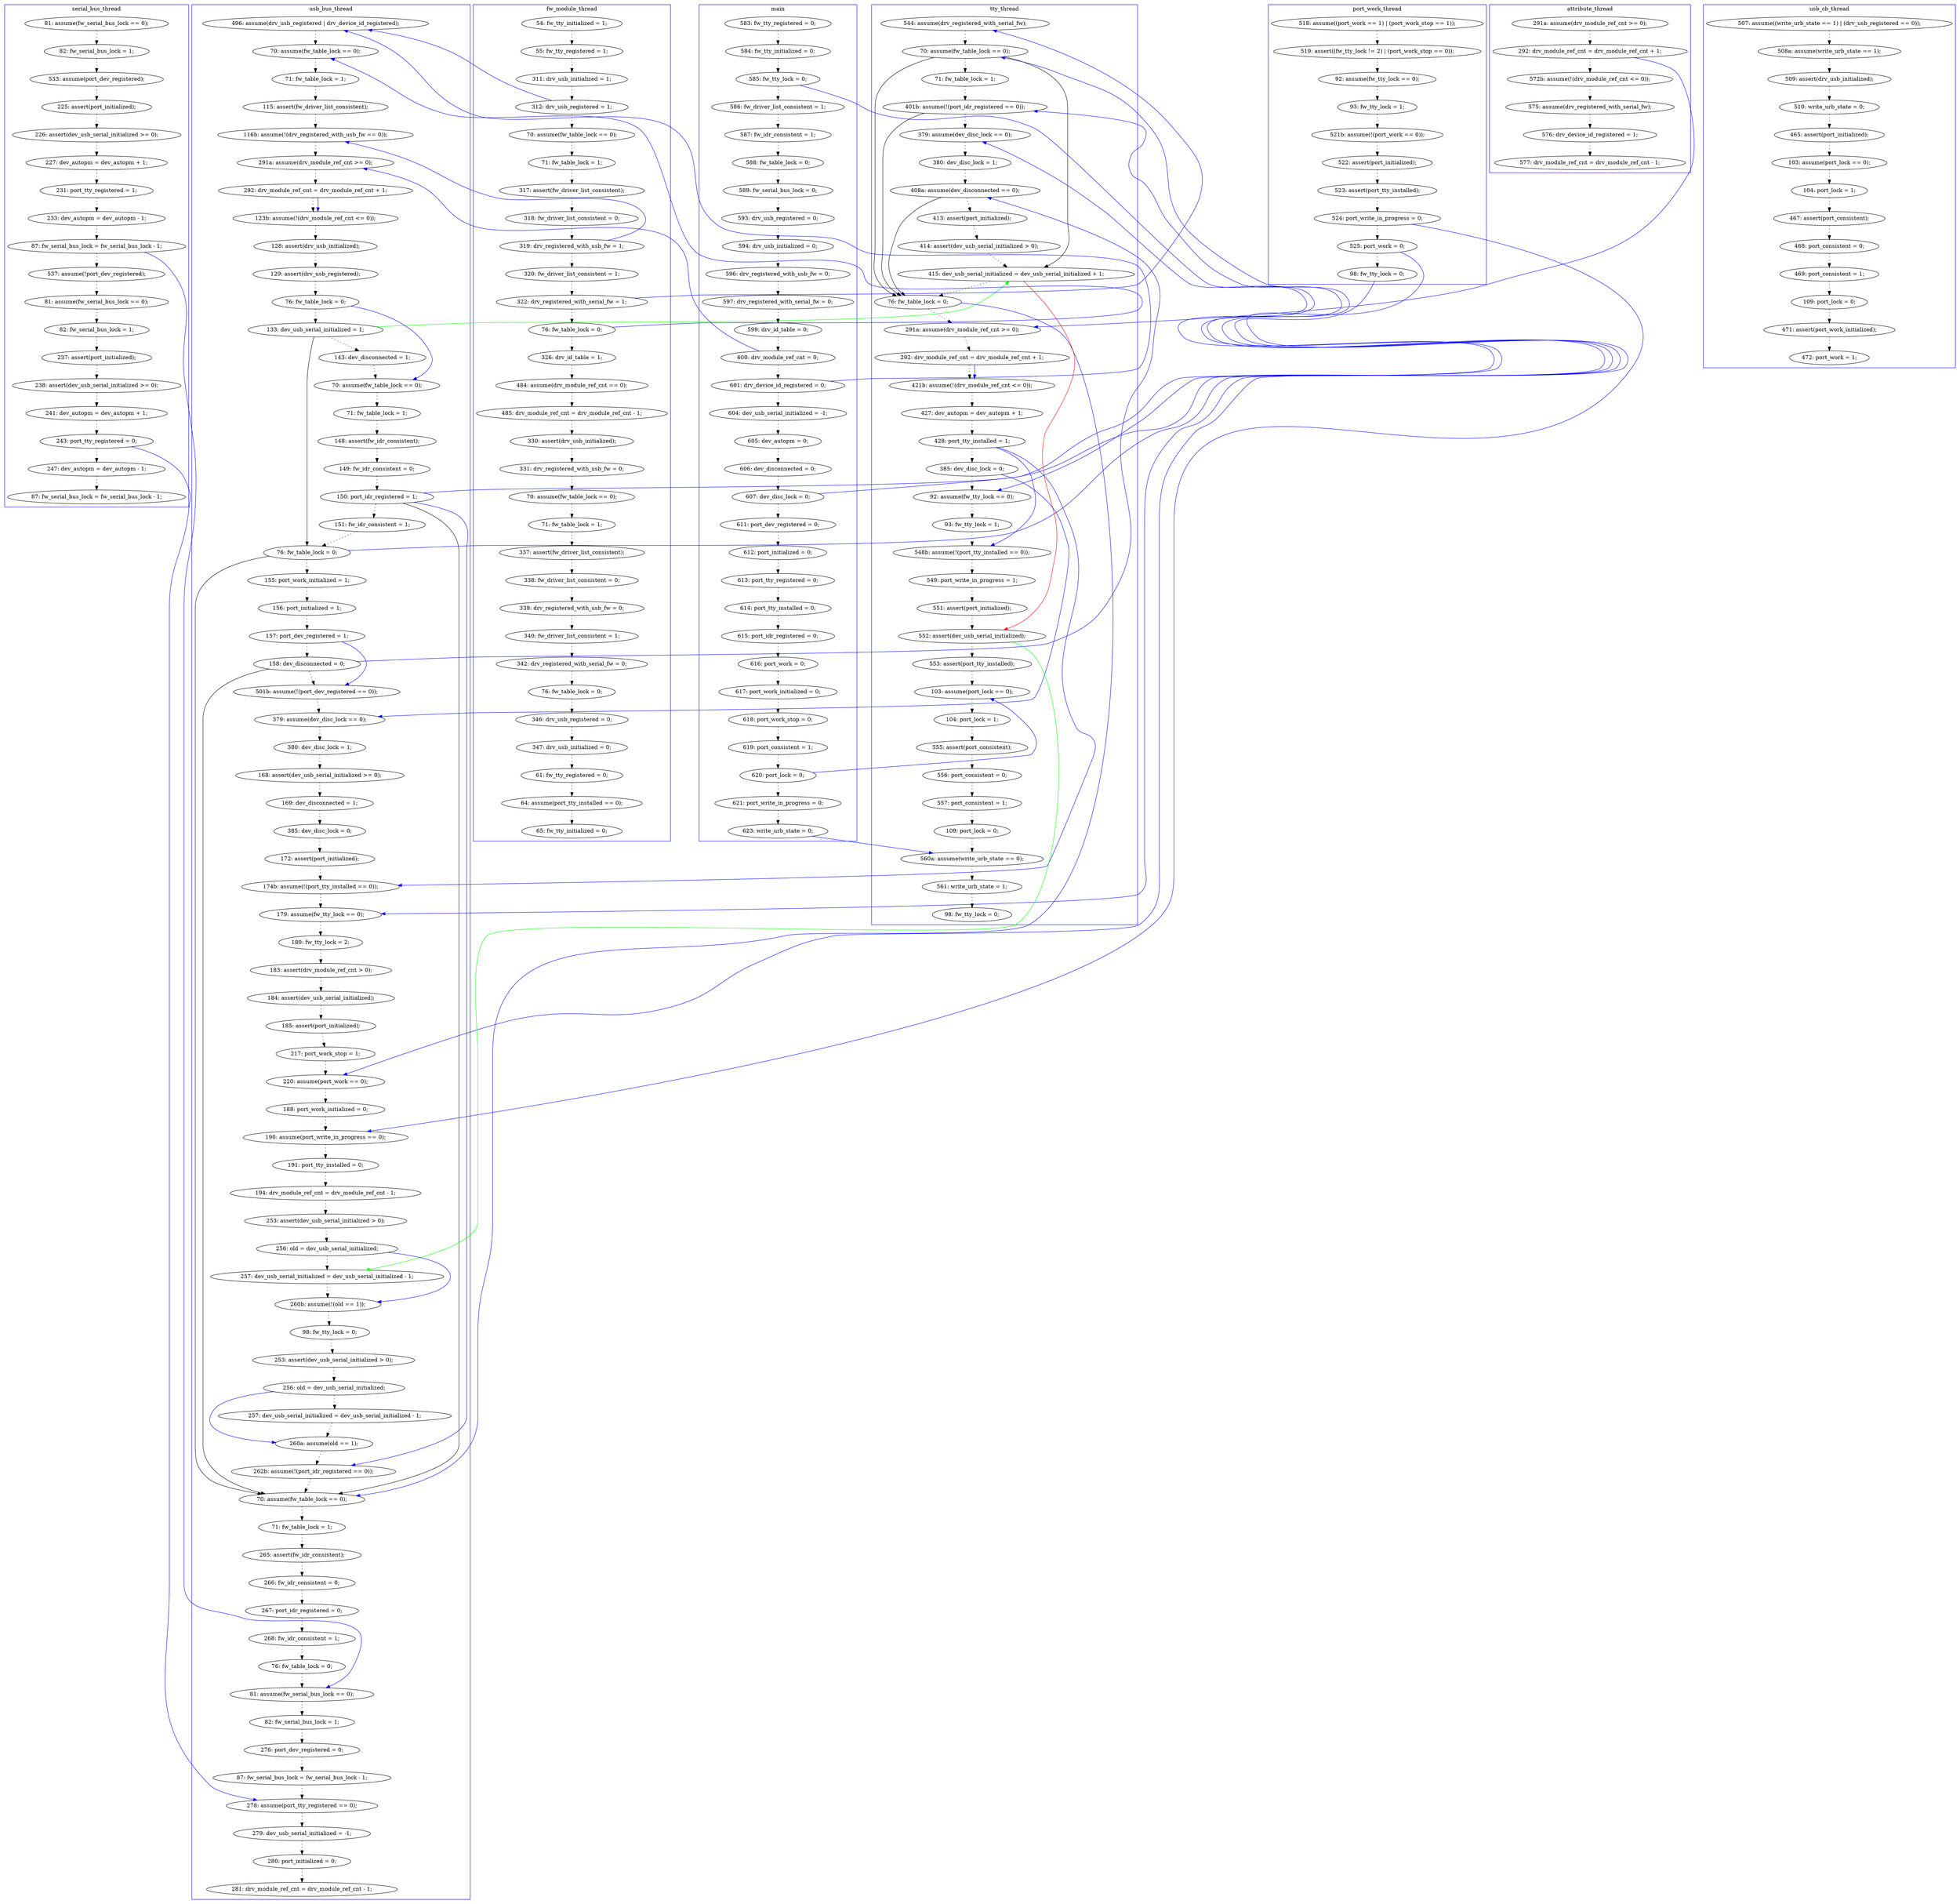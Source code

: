 digraph ProofObject {
	211 -> 212 [style = dotted, color = black]
	210 -> 211 [style = dotted, color = black]
	22 -> 23 [style = dotted, color = black]
	15 -> 16 [style = dotted, color = black]
	55 -> 57 [style = dotted, color = black]
	117 -> 121 [style = dotted, color = black]
	226 -> 230 [style = dotted, color = black]
	28 -> 29 [style = dotted, color = black]
	187 -> 191 [style = dotted, color = black]
	92 -> 93 [style = dotted, color = black]
	363 -> 364 [style = dotted, color = black]
	143 -> 147 [style = dotted, color = black]
	404 -> 405 [style = dotted, color = black]
	16 -> 17 [style = dotted, color = black]
	5 -> 6 [style = dotted, color = black]
	281 -> 282 [style = dotted, color = black]
	187 -> 200 [color = Blue, constraint = false]
	234 -> 236 [style = dotted, color = black]
	137 -> 169 [color = Blue, constraint = false]
	248 -> 249 [style = dotted, color = black]
	162 -> 325 [color = Blue, constraint = false]
	201 -> 202 [style = dotted, color = black]
	398 -> 399 [style = dotted, color = black]
	162 -> 169 [style = dotted, color = black]
	98 -> 121 [color = Black]
	40 -> 41 [style = dotted, color = black]
	116 -> 325 [color = Black]
	27 -> 28 [style = dotted, color = black]
	264 -> 269 [style = dotted, color = black]
	174 -> 184 [style = dotted, color = black]
	317 -> 320 [color = Blue, constraint = false]
	274 -> 277 [style = dotted, color = black]
	285 -> 286 [style = dotted, color = black]
	142 -> 156 [color = Blue, constraint = false]
	253 -> 255 [style = dotted, color = black]
	274 -> 286 [color = Blue, constraint = false]
	80 -> 84 [style = dotted, color = black]
	330 -> 331 [style = dotted, color = black]
	203 -> 297 [color = Green, constraint = false]
	288 -> 289 [style = dotted, color = black]
	361 -> 363 [style = dotted, color = black]
	270 -> 278 [style = dotted, color = black]
	170 -> 173 [style = dotted, color = black]
	245 -> 246 [style = dotted, color = black]
	14 -> 79 [color = Blue, constraint = false]
	12 -> 13 [style = dotted, color = black]
	63 -> 66 [style = dotted, color = black]
	320 -> 322 [style = dotted, color = black]
	410 -> 411 [style = dotted, color = black]
	84 -> 92 [style = dotted, color = black]
	411 -> 415 [style = dotted, color = black]
	352 -> 356 [style = dotted, color = black]
	317 -> 318 [style = dotted, color = black]
	375 -> 376 [style = dotted, color = black]
	184 -> 185 [style = dotted, color = black]
	25 -> 26 [style = dotted, color = black]
	136 -> 137 [style = dotted, color = black]
	69 -> 71 [style = dotted, color = black]
	354 -> 367 [style = dotted, color = black]
	197 -> 200 [style = dotted, color = black]
	73 -> 79 [style = dotted, color = black]
	80 -> 84 [color = Blue, constraint = false]
	158 -> 159 [style = dotted, color = black]
	115 -> 116 [style = dotted, color = black]
	258 -> 259 [style = dotted, color = black]
	19 -> 152 [color = Blue, constraint = false]
	367 -> 369 [style = dotted, color = black]
	241 -> 245 [style = dotted, color = black]
	159 -> 203 [color = Red, constraint = false]
	29 -> 207 [color = Blue, constraint = false]
	156 -> 162 [color = Black]
	297 -> 299 [style = dotted, color = black]
	237 -> 265 [style = dotted, color = black]
	215 -> 219 [style = dotted, color = black]
	71 -> 73 [style = dotted, color = black]
	123 -> 162 [color = Black]
	263 -> 264 [style = dotted, color = black]
	187 -> 270 [color = Blue, constraint = false]
	401 -> 402 [style = dotted, color = black]
	408 -> 410 [style = dotted, color = black]
	29 -> 30 [style = dotted, color = black]
	191 -> 196 [style = dotted, color = black]
	295 -> 296 [style = dotted, color = black]
	142 -> 325 [color = Black]
	54 -> 55 [style = dotted, color = black]
	31 -> 219 [color = Blue, constraint = false]
	271 -> 272 [style = dotted, color = black]
	24 -> 25 [style = dotted, color = black]
	153 -> 156 [style = dotted, color = black]
	403 -> 404 [style = dotted, color = black]
	75 -> 123 [style = dotted, color = black]
	329 -> 330 [style = dotted, color = black]
	66 -> 138 [style = dotted, color = black]
	282 -> 285 [style = dotted, color = black]
	3 -> 4 [style = dotted, color = black]
	246 -> 248 [style = dotted, color = black]
	291 -> 295 [style = dotted, color = black]
	416 -> 417 [style = dotted, color = black]
	125 -> 128 [style = dotted, color = black]
	203 -> 204 [style = dotted, color = black]
	15 -> 52 [color = Blue, constraint = false]
	14 -> 15 [style = dotted, color = black]
	141 -> 143 [style = dotted, color = black]
	200 -> 201 [style = dotted, color = black]
	346 -> 347 [style = dotted, color = black]
	19 -> 20 [style = dotted, color = black]
	121 -> 125 [style = dotted, color = black]
	207 -> 208 [style = dotted, color = black]
	130 -> 142 [style = dotted, color = black]
	129 -> 152 [style = dotted, color = black]
	17 -> 18 [style = dotted, color = black]
	66 -> 68 [color = Blue, constraint = false]
	369 -> 373 [style = dotted, color = black]
	185 -> 188 [style = dotted, color = black]
	116 -> 322 [color = Blue, constraint = false]
	243 -> 352 [style = dotted, color = black]
	48 -> 52 [color = Blue, constraint = false]
	204 -> 207 [style = dotted, color = black]
	58 -> 60 [style = dotted, color = black]
	21 -> 22 [style = dotted, color = black]
	186 -> 187 [style = dotted, color = black]
	9 -> 10 [style = dotted, color = black]
	279 -> 280 [style = dotted, color = black]
	273 -> 274 [style = dotted, color = black]
	405 -> 408 [style = dotted, color = black]
	111 -> 114 [style = dotted, color = black]
	60 -> 73 [color = Blue, constraint = false]
	2 -> 3 [style = dotted, color = black]
	8 -> 9 [style = dotted, color = black]
	121 -> 123 [color = Blue, constraint = false]
	357 -> 361 [style = dotted, color = black]
	47 -> 48 [style = dotted, color = black]
	229 -> 234 [style = dotted, color = black]
	57 -> 58 [style = dotted, color = black]
	365 -> 371 [style = dotted, color = black]
	175 -> 225 [style = dotted, color = black]
	299 -> 303 [style = dotted, color = black]
	273 -> 289 [color = Blue, constraint = false]
	395 -> 398 [style = dotted, color = black]
	303 -> 316 [style = dotted, color = black]
	159 -> 162 [style = dotted, color = black]
	62 -> 63 [style = dotted, color = black]
	98 -> 107 [style = dotted, color = black]
	128 -> 130 [style = dotted, color = black]
	100 -> 101 [style = dotted, color = black]
	334 -> 346 [style = dotted, color = black]
	399 -> 401 [style = dotted, color = black]
	26 -> 27 [style = dotted, color = black]
	402 -> 403 [style = dotted, color = black]
	157 -> 158 [style = dotted, color = black]
	415 -> 416 [style = dotted, color = black]
	68 -> 69 [style = dotted, color = black]
	326 -> 328 [style = dotted, color = black]
	116 -> 117 [style = dotted, color = black]
	259 -> 263 [style = dotted, color = black]
	6 -> 7 [style = dotted, color = black]
	147 -> 148 [style = dotted, color = black]
	173 -> 186 [style = dotted, color = black]
	290 -> 291 [style = dotted, color = black]
	96 -> 98 [style = dotted, color = black]
	170 -> 173 [color = Blue, constraint = false]
	225 -> 226 [style = dotted, color = black]
	129 -> 162 [color = Black]
	134 -> 141 [style = dotted, color = black]
	101 -> 131 [style = dotted, color = black]
	123 -> 159 [color = Black]
	191 -> 225 [color = Blue, constraint = false]
	373 -> 374 [style = dotted, color = black]
	137 -> 174 [style = dotted, color = black]
	110 -> 111 [style = dotted, color = black]
	107 -> 110 [style = dotted, color = black]
	328 -> 329 [style = dotted, color = black]
	116 -> 129 [color = Blue, constraint = false]
	222 -> 229 [style = dotted, color = black]
	289 -> 290 [style = dotted, color = black]
	269 -> 271 [style = dotted, color = black]
	98 -> 159 [color = Green, constraint = false]
	393 -> 395 [style = dotted, color = black]
	18 -> 19 [style = dotted, color = black]
	60 -> 62 [style = dotted, color = black]
	96 -> 110 [color = Blue, constraint = false]
	41 -> 47 [style = dotted, color = black]
	250 -> 253 [style = dotted, color = black]
	23 -> 24 [style = dotted, color = black]
	196 -> 197 [style = dotted, color = black]
	356 -> 357 [style = dotted, color = black]
	11 -> 12 [style = dotted, color = black]
	272 -> 273 [style = dotted, color = black]
	243 -> 346 [color = Blue, constraint = false]
	4 -> 196 [color = Blue, constraint = false]
	30 -> 31 [style = dotted, color = black]
	169 -> 170 [style = dotted, color = black]
	325 -> 326 [style = dotted, color = black]
	93 -> 96 [style = dotted, color = black]
	212 -> 215 [style = dotted, color = black]
	20 -> 21 [style = dotted, color = black]
	124 -> 129 [style = dotted, color = black]
	236 -> 241 [style = dotted, color = black]
	249 -> 250 [style = dotted, color = black]
	364 -> 365 [style = dotted, color = black]
	148 -> 243 [style = dotted, color = black]
	286 -> 288 [style = dotted, color = black]
	265 -> 270 [style = dotted, color = black]
	316 -> 317 [style = dotted, color = black]
	48 -> 54 [style = dotted, color = black]
	318 -> 320 [style = dotted, color = black]
	121 -> 325 [color = Black]
	131 -> 134 [style = dotted, color = black]
	114 -> 115 [style = dotted, color = black]
	7 -> 8 [style = dotted, color = black]
	4 -> 5 [style = dotted, color = black]
	231 -> 237 [style = dotted, color = black]
	296 -> 297 [style = dotted, color = black]
	365 -> 367 [color = Blue, constraint = false]
	280 -> 281 [style = dotted, color = black]
	156 -> 157 [style = dotted, color = black]
	152 -> 153 [style = dotted, color = black]
	278 -> 279 [style = dotted, color = black]
	79 -> 80 [style = dotted, color = black]
	376 -> 393 [style = dotted, color = black]
	347 -> 349 [style = dotted, color = black]
	331 -> 334 [style = dotted, color = black]
	220 -> 232 [style = dotted, color = black]
	219 -> 220 [style = dotted, color = black]
	13 -> 14 [style = dotted, color = black]
	230 -> 231 [style = dotted, color = black]
	349 -> 354 [style = dotted, color = black]
	371 -> 381 [style = dotted, color = black]
	123 -> 124 [style = dotted, color = black]
	255 -> 257 [style = dotted, color = black]
	142 -> 175 [style = dotted, color = black]
	63 -> 75 [color = Blue, constraint = false]
	202 -> 203 [style = dotted, color = black]
	322 -> 325 [style = dotted, color = black]
	10 -> 11 [style = dotted, color = black]
	296 -> 299 [color = Blue, constraint = false]
	130 -> 175 [color = Blue, constraint = false]
	138 -> 375 [style = dotted, color = black]
	208 -> 210 [style = dotted, color = black]
	52 -> 68 [style = dotted, color = black]
	277 -> 278 [color = Blue, constraint = false]
	subgraph cluster5 {
		label = attribute_thread
		color = blue
		185  [label = "576: drv_device_id_registered = 1;"]
		188  [label = "577: drv_module_ref_cnt = drv_module_ref_cnt - 1;"]
		184  [label = "575: assume(drv_registered_with_serial_fw);"]
		136  [label = "291a: assume(drv_module_ref_cnt >= 0);"]
		174  [label = "572b: assume(!(drv_module_ref_cnt <= 0));"]
		137  [label = "292: drv_module_ref_cnt = drv_module_ref_cnt + 1;"]
	}
	subgraph cluster0 {
		label = main
		color = blue
		13  [label = "599: drv_id_table = 0;"]
		14  [label = "600: drv_module_ref_cnt = 0;"]
		27  [label = "618: port_work_stop = 0;"]
		2  [label = "583: fw_tty_registered = 0;"]
		30  [label = "621: port_write_in_progress = 0;"]
		5  [label = "586: fw_driver_list_consistent = 1;"]
		7  [label = "588: fw_table_lock = 0;"]
		31  [label = "623: write_urb_state = 0;"]
		9  [label = "593: drv_usb_registered = 0;"]
		12  [label = "597: drv_registered_with_serial_fw = 0;"]
		15  [label = "601: drv_device_id_registered = 0;"]
		16  [label = "604: dev_usb_serial_initialized = -1;"]
		3  [label = "584: fw_tty_initialized = 0;"]
		20  [label = "611: port_dev_registered = 0;"]
		18  [label = "606: dev_disconnected = 0;"]
		10  [label = "594: drv_usb_initialized = 0;"]
		8  [label = "589: fw_serial_bus_lock = 0;"]
		11  [label = "596: drv_registered_with_usb_fw = 0;"]
		25  [label = "616: port_work = 0;"]
		24  [label = "615: port_idr_registered = 0;"]
		26  [label = "617: port_work_initialized = 0;"]
		21  [label = "612: port_initialized = 0;"]
		22  [label = "613: port_tty_registered = 0;"]
		19  [label = "607: dev_disc_lock = 0;"]
		28  [label = "619: port_consistent = 1;"]
		4  [label = "585: fw_tty_lock = 0;"]
		6  [label = "587: fw_idr_consistent = 1;"]
		17  [label = "605: dev_autopm = 0;"]
		29  [label = "620: port_lock = 0;"]
		23  [label = "614: port_tty_installed = 0;"]
	}
	subgraph cluster6 {
		label = usb_cb_thread
		color = blue
		249  [label = "468: port_consistent = 0;"]
		241  [label = "465: assert(port_initialized);"]
		248  [label = "467: assert(port_consistent);"]
		246  [label = "104: port_lock = 1;"]
		257  [label = "472: port_work = 1;"]
		245  [label = "103: assume(port_lock == 0);"]
		222  [label = "507: assume((write_urb_state == 1) | (drv_usb_registered == 0));"]
		255  [label = "471: assert(port_work_initialized);"]
		253  [label = "109: port_lock = 0;"]
		229  [label = "508a: assume(write_urb_state == 1);"]
		250  [label = "469: port_consistent = 1;"]
		236  [label = "510: write_urb_state = 0;"]
		234  [label = "509: assert(drv_usb_initialized);"]
	}
	subgraph cluster7 {
		label = port_work_thread
		color = blue
		271  [label = "522: assert(port_initialized);"]
		259  [label = "519: assert((fw_tty_lock != 2) | (port_work_stop == 0));"]
		263  [label = "92: assume(fw_tty_lock == 0);"]
		277  [label = "98: fw_tty_lock = 0;"]
		269  [label = "521b: assume(!(port_work == 0));"]
		272  [label = "523: assert(port_tty_installed);"]
		264  [label = "93: fw_tty_lock = 1;"]
		273  [label = "524: port_write_in_progress = 0;"]
		258  [label = "518: assume((port_work == 1) | (port_work_stop == 1));"]
		274  [label = "525: port_work = 0;"]
	}
	subgraph cluster3 {
		label = serial_bus_thread
		color = blue
		243  [label = "87: fw_serial_bus_lock = fw_serial_bus_lock - 1;"]
		371  [label = "247: dev_autopm = dev_autopm - 1;"]
		131  [label = "533: assume(port_dev_registered);"]
		134  [label = "225: assert(port_initialized);"]
		141  [label = "226: assert(dev_usb_serial_initialized >= 0);"]
		364  [label = "241: dev_autopm = dev_autopm + 1;"]
		361  [label = "237: assert(port_initialized);"]
		365  [label = "243: port_tty_registered = 0;"]
		357  [label = "82: fw_serial_bus_lock = 1;"]
		381  [label = "87: fw_serial_bus_lock = fw_serial_bus_lock - 1;"]
		101  [label = "82: fw_serial_bus_lock = 1;"]
		356  [label = "81: assume(fw_serial_bus_lock == 0);"]
		148  [label = "233: dev_autopm = dev_autopm - 1;"]
		363  [label = "238: assert(dev_usb_serial_initialized >= 0);"]
		100  [label = "81: assume(fw_serial_bus_lock == 0);"]
		143  [label = "227: dev_autopm = dev_autopm + 1;"]
		352  [label = "537: assume(!port_dev_registered);"]
		147  [label = "231: port_tty_registered = 1;"]
	}
	subgraph cluster1 {
		label = fw_module_thread
		color = blue
		66  [label = "76: fw_table_lock = 0;"]
		375  [label = "484: assume(drv_module_ref_cnt == 0);"]
		41  [label = "55: fw_tty_registered = 1;"]
		57  [label = "317: assert(fw_driver_list_consistent);"]
		47  [label = "311: drv_usb_initialized = 1;"]
		399  [label = "71: fw_table_lock = 1;"]
		40  [label = "54: fw_tty_initialized = 1;"]
		417  [label = "65: fw_tty_initialized = 0;"]
		58  [label = "318: fw_driver_list_consistent = 0;"]
		395  [label = "331: drv_registered_with_usb_fw = 0;"]
		411  [label = "347: drv_usb_initialized = 0;"]
		60  [label = "319: drv_registered_with_usb_fw = 1;"]
		63  [label = "322: drv_registered_with_serial_fw = 1;"]
		410  [label = "346: drv_usb_registered = 0;"]
		138  [label = "326: drv_id_table = 1;"]
		55  [label = "71: fw_table_lock = 1;"]
		398  [label = "70: assume(fw_table_lock == 0);"]
		54  [label = "70: assume(fw_table_lock == 0);"]
		408  [label = "76: fw_table_lock = 0;"]
		402  [label = "338: fw_driver_list_consistent = 0;"]
		404  [label = "340: fw_driver_list_consistent = 1;"]
		62  [label = "320: fw_driver_list_consistent = 1;"]
		401  [label = "337: assert(fw_driver_list_consistent);"]
		405  [label = "342: drv_registered_with_serial_fw = 0;"]
		415  [label = "61: fw_tty_registered = 0;"]
		403  [label = "339: drv_registered_with_usb_fw = 0;"]
		416  [label = "64: assume(port_tty_installed == 0);"]
		393  [label = "330: assert(drv_usb_initialized);"]
		48  [label = "312: drv_usb_registered = 1;"]
		376  [label = "485: drv_module_ref_cnt = drv_module_ref_cnt - 1;"]
	}
	subgraph cluster4 {
		label = tty_thread
		color = blue
		169  [label = "291a: assume(drv_module_ref_cnt >= 0);"]
		75  [label = "544: assume(drv_registered_with_serial_fw);"]
		156  [label = "408a: assume(dev_disconnected == 0);"]
		159  [label = "415: dev_usb_serial_initialized = dev_usb_serial_initialized + 1;"]
		153  [label = "380: dev_disc_lock = 1;"]
		162  [label = "76: fw_table_lock = 0;"]
		208  [label = "104: port_lock = 1;"]
		170  [label = "292: drv_module_ref_cnt = drv_module_ref_cnt + 1;"]
		173  [label = "421b: assume(!(drv_module_ref_cnt <= 0));"]
		211  [label = "556: port_consistent = 0;"]
		210  [label = "555: assert(port_consistent);"]
		187  [label = "428: port_tty_installed = 1;"]
		232  [label = "98: fw_tty_lock = 0;"]
		157  [label = "413: assert(port_initialized);"]
		207  [label = "103: assume(port_lock == 0);"]
		219  [label = "560a: assume(write_urb_state == 0);"]
		202  [label = "551: assert(port_initialized);"]
		123  [label = "70: assume(fw_table_lock == 0);"]
		196  [label = "92: assume(fw_tty_lock == 0);"]
		197  [label = "93: fw_tty_lock = 1;"]
		215  [label = "109: port_lock = 0;"]
		124  [label = "71: fw_table_lock = 1;"]
		204  [label = "553: assert(port_tty_installed);"]
		212  [label = "557: port_consistent = 1;"]
		203  [label = "552: assert(dev_usb_serial_initialized);"]
		152  [label = "379: assume(dev_disc_lock == 0);"]
		201  [label = "549: port_write_in_progress = 1;"]
		129  [label = "401b: assume(!(port_idr_registered == 0));"]
		191  [label = "385: dev_disc_lock = 0;"]
		220  [label = "561: write_urb_state = 1;"]
		186  [label = "427: dev_autopm = dev_autopm + 1;"]
		200  [label = "548b: assume(!(port_tty_installed == 0));"]
		158  [label = "414: assert(dev_usb_serial_initialized > 0);"]
	}
	subgraph cluster2 {
		label = usb_bus_thread
		color = blue
		316  [label = "253: assert(dev_usb_serial_initialized > 0);"]
		270  [label = "174b: assume(!(port_tty_installed == 0));"]
		334  [label = "76: fw_table_lock = 0;"]
		325  [label = "70: assume(fw_table_lock == 0);"]
		346  [label = "81: assume(fw_serial_bus_lock == 0);"]
		142  [label = "158: dev_disconnected = 0;"]
		281  [label = "184: assert(dev_usb_serial_initialized);"]
		114  [label = "148: assert(fw_idr_consistent);"]
		52  [label = "496: assume(drv_usb_registered | drv_device_id_registered);"]
		322  [label = "262b: assume(!(port_idr_registered == 0));"]
		290  [label = "191: port_tty_installed = 0;"]
		130  [label = "157: port_dev_registered = 1;"]
		320  [label = "260a: assume(old == 1);"]
		84  [label = "123b: assume(!(drv_module_ref_cnt <= 0));"]
		367  [label = "278: assume(port_tty_registered == 0);"]
		230  [label = "168: assert(dev_usb_serial_initialized >= 0);"]
		115  [label = "149: fw_idr_consistent = 0;"]
		92  [label = "128: assert(drv_usb_initialized);"]
		98  [label = "133: dev_usb_serial_initialized = 1;"]
		373  [label = "280: port_initialized = 0;"]
		80  [label = "292: drv_module_ref_cnt = drv_module_ref_cnt + 1;"]
		117  [label = "151: fw_idr_consistent = 1;"]
		326  [label = "71: fw_table_lock = 1;"]
		288  [label = "188: port_work_initialized = 0;"]
		299  [label = "260b: assume(!(old == 1));"]
		330  [label = "267: port_idr_registered = 0;"]
		69  [label = "71: fw_table_lock = 1;"]
		297  [label = "257: dev_usb_serial_initialized = dev_usb_serial_initialized - 1;"]
		231  [label = "169: dev_disconnected = 1;"]
		175  [label = "501b: assume(!(port_dev_registered == 0));"]
		121  [label = "76: fw_table_lock = 0;"]
		265  [label = "172: assert(port_initialized);"]
		329  [label = "266: fw_idr_consistent = 0;"]
		110  [label = "70: assume(fw_table_lock == 0);"]
		116  [label = "150: port_idr_registered = 1;"]
		369  [label = "279: dev_usb_serial_initialized = -1;"]
		286  [label = "220: assume(port_work == 0);"]
		79  [label = "291a: assume(drv_module_ref_cnt >= 0);"]
		354  [label = "87: fw_serial_bus_lock = fw_serial_bus_lock - 1;"]
		107  [label = "143: dev_disconnected = 1;"]
		128  [label = "156: port_initialized = 1;"]
		303  [label = "98: fw_tty_lock = 0;"]
		347  [label = "82: fw_serial_bus_lock = 1;"]
		125  [label = "155: port_work_initialized = 1;"]
		111  [label = "71: fw_table_lock = 1;"]
		295  [label = "253: assert(dev_usb_serial_initialized > 0);"]
		96  [label = "76: fw_table_lock = 0;"]
		71  [label = "115: assert(fw_driver_list_consistent);"]
		73  [label = "116b: assume(!(drv_registered_with_usb_fw == 0));"]
		289  [label = "190: assume(port_write_in_progress == 0);"]
		331  [label = "268: fw_idr_consistent = 1;"]
		317  [label = "256: old = dev_usb_serial_initialized;"]
		226  [label = "380: dev_disc_lock = 1;"]
		282  [label = "185: assert(port_initialized);"]
		296  [label = "256: old = dev_usb_serial_initialized;"]
		278  [label = "179: assume(fw_tty_lock == 0);"]
		237  [label = "385: dev_disc_lock = 0;"]
		328  [label = "265: assert(fw_idr_consistent);"]
		318  [label = "257: dev_usb_serial_initialized = dev_usb_serial_initialized - 1;"]
		93  [label = "129: assert(drv_usb_registered);"]
		280  [label = "183: assert(drv_module_ref_cnt > 0);"]
		225  [label = "379: assume(dev_disc_lock == 0);"]
		291  [label = "194: drv_module_ref_cnt = drv_module_ref_cnt - 1;"]
		279  [label = "180: fw_tty_lock = 2;"]
		68  [label = "70: assume(fw_table_lock == 0);"]
		285  [label = "217: port_work_stop = 1;"]
		349  [label = "276: port_dev_registered = 0;"]
		374  [label = "281: drv_module_ref_cnt = drv_module_ref_cnt - 1;"]
	}
}